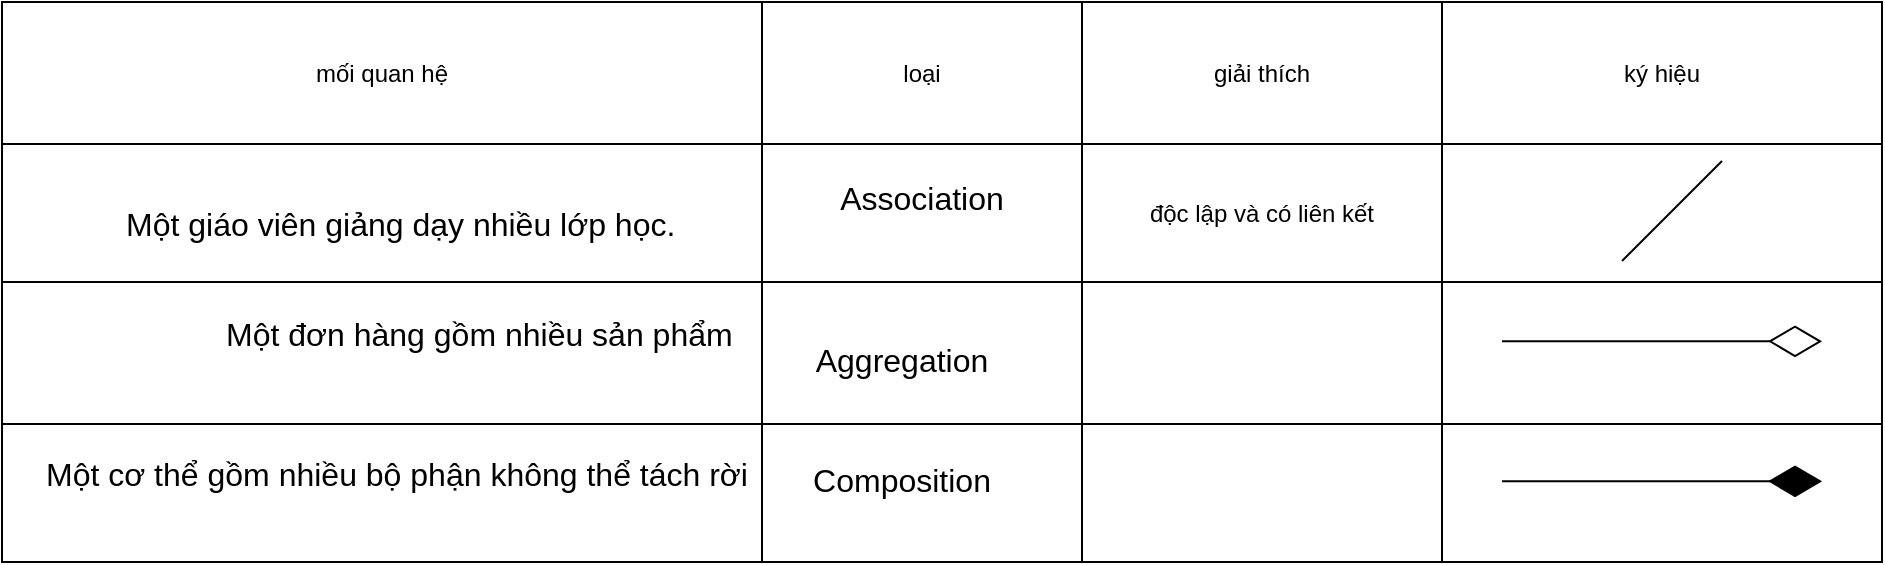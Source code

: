 <mxfile version="28.2.8">
  <diagram name="Page-1" id="ZtbLHoUJ_gUlz9USWYCr">
    <mxGraphModel dx="1383" dy="580" grid="1" gridSize="10" guides="1" tooltips="1" connect="1" arrows="1" fold="1" page="0" pageScale="1" pageWidth="850" pageHeight="1100" math="0" shadow="0">
      <root>
        <mxCell id="0" />
        <mxCell id="1" parent="0" />
        <mxCell id="vvb8C7ecbh0mGmgveVv0-15" value="" style="shape=table;startSize=0;container=1;collapsible=0;childLayout=tableLayout;" vertex="1" parent="1">
          <mxGeometry x="-140" y="290" width="940" height="280" as="geometry" />
        </mxCell>
        <mxCell id="vvb8C7ecbh0mGmgveVv0-16" value="" style="shape=tableRow;horizontal=0;startSize=0;swimlaneHead=0;swimlaneBody=0;strokeColor=inherit;top=0;left=0;bottom=0;right=0;collapsible=0;dropTarget=0;fillColor=none;points=[[0,0.5],[1,0.5]];portConstraint=eastwest;" vertex="1" parent="vvb8C7ecbh0mGmgveVv0-15">
          <mxGeometry width="940" height="71" as="geometry" />
        </mxCell>
        <mxCell id="vvb8C7ecbh0mGmgveVv0-17" value="mối quan hệ" style="shape=partialRectangle;html=1;whiteSpace=wrap;connectable=0;strokeColor=inherit;overflow=hidden;fillColor=none;top=0;left=0;bottom=0;right=0;pointerEvents=1;" vertex="1" parent="vvb8C7ecbh0mGmgveVv0-16">
          <mxGeometry width="380" height="71" as="geometry">
            <mxRectangle width="380" height="71" as="alternateBounds" />
          </mxGeometry>
        </mxCell>
        <mxCell id="vvb8C7ecbh0mGmgveVv0-18" value="loại" style="shape=partialRectangle;html=1;whiteSpace=wrap;connectable=0;strokeColor=inherit;overflow=hidden;fillColor=none;top=0;left=0;bottom=0;right=0;pointerEvents=1;" vertex="1" parent="vvb8C7ecbh0mGmgveVv0-16">
          <mxGeometry x="380" width="160" height="71" as="geometry">
            <mxRectangle width="160" height="71" as="alternateBounds" />
          </mxGeometry>
        </mxCell>
        <mxCell id="vvb8C7ecbh0mGmgveVv0-19" value="giải thích" style="shape=partialRectangle;html=1;whiteSpace=wrap;connectable=0;strokeColor=inherit;overflow=hidden;fillColor=none;top=0;left=0;bottom=0;right=0;pointerEvents=1;" vertex="1" parent="vvb8C7ecbh0mGmgveVv0-16">
          <mxGeometry x="540" width="180" height="71" as="geometry">
            <mxRectangle width="180" height="71" as="alternateBounds" />
          </mxGeometry>
        </mxCell>
        <mxCell id="vvb8C7ecbh0mGmgveVv0-20" value="ký hiệu" style="shape=partialRectangle;html=1;whiteSpace=wrap;connectable=0;strokeColor=inherit;overflow=hidden;fillColor=none;top=0;left=0;bottom=0;right=0;pointerEvents=1;" vertex="1" parent="vvb8C7ecbh0mGmgveVv0-16">
          <mxGeometry x="720" width="220" height="71" as="geometry">
            <mxRectangle width="220" height="71" as="alternateBounds" />
          </mxGeometry>
        </mxCell>
        <mxCell id="vvb8C7ecbh0mGmgveVv0-21" value="" style="shape=tableRow;horizontal=0;startSize=0;swimlaneHead=0;swimlaneBody=0;strokeColor=inherit;top=0;left=0;bottom=0;right=0;collapsible=0;dropTarget=0;fillColor=none;points=[[0,0.5],[1,0.5]];portConstraint=eastwest;" vertex="1" parent="vvb8C7ecbh0mGmgveVv0-15">
          <mxGeometry y="71" width="940" height="69" as="geometry" />
        </mxCell>
        <mxCell id="vvb8C7ecbh0mGmgveVv0-22" value="" style="shape=partialRectangle;html=1;whiteSpace=wrap;connectable=0;strokeColor=inherit;overflow=hidden;fillColor=none;top=0;left=0;bottom=0;right=0;pointerEvents=1;" vertex="1" parent="vvb8C7ecbh0mGmgveVv0-21">
          <mxGeometry width="380" height="69" as="geometry">
            <mxRectangle width="380" height="69" as="alternateBounds" />
          </mxGeometry>
        </mxCell>
        <mxCell id="vvb8C7ecbh0mGmgveVv0-23" value="" style="shape=partialRectangle;html=1;whiteSpace=wrap;connectable=0;strokeColor=inherit;overflow=hidden;fillColor=none;top=0;left=0;bottom=0;right=0;pointerEvents=1;" vertex="1" parent="vvb8C7ecbh0mGmgveVv0-21">
          <mxGeometry x="380" width="160" height="69" as="geometry">
            <mxRectangle width="160" height="69" as="alternateBounds" />
          </mxGeometry>
        </mxCell>
        <mxCell id="vvb8C7ecbh0mGmgveVv0-24" value="độc lập và có liên kết" style="shape=partialRectangle;html=1;whiteSpace=wrap;connectable=0;strokeColor=inherit;overflow=hidden;fillColor=none;top=0;left=0;bottom=0;right=0;pointerEvents=1;" vertex="1" parent="vvb8C7ecbh0mGmgveVv0-21">
          <mxGeometry x="540" width="180" height="69" as="geometry">
            <mxRectangle width="180" height="69" as="alternateBounds" />
          </mxGeometry>
        </mxCell>
        <mxCell id="vvb8C7ecbh0mGmgveVv0-25" value="" style="shape=partialRectangle;html=1;whiteSpace=wrap;connectable=0;strokeColor=inherit;overflow=hidden;fillColor=none;top=0;left=0;bottom=0;right=0;pointerEvents=1;" vertex="1" parent="vvb8C7ecbh0mGmgveVv0-21">
          <mxGeometry x="720" width="220" height="69" as="geometry">
            <mxRectangle width="220" height="69" as="alternateBounds" />
          </mxGeometry>
        </mxCell>
        <mxCell id="vvb8C7ecbh0mGmgveVv0-26" value="" style="shape=tableRow;horizontal=0;startSize=0;swimlaneHead=0;swimlaneBody=0;strokeColor=inherit;top=0;left=0;bottom=0;right=0;collapsible=0;dropTarget=0;fillColor=none;points=[[0,0.5],[1,0.5]];portConstraint=eastwest;" vertex="1" parent="vvb8C7ecbh0mGmgveVv0-15">
          <mxGeometry y="140" width="940" height="71" as="geometry" />
        </mxCell>
        <mxCell id="vvb8C7ecbh0mGmgveVv0-27" value="" style="shape=partialRectangle;html=1;whiteSpace=wrap;connectable=0;strokeColor=inherit;overflow=hidden;fillColor=none;top=0;left=0;bottom=0;right=0;pointerEvents=1;" vertex="1" parent="vvb8C7ecbh0mGmgveVv0-26">
          <mxGeometry width="380" height="71" as="geometry">
            <mxRectangle width="380" height="71" as="alternateBounds" />
          </mxGeometry>
        </mxCell>
        <mxCell id="vvb8C7ecbh0mGmgveVv0-28" value="" style="shape=partialRectangle;html=1;whiteSpace=wrap;connectable=0;strokeColor=inherit;overflow=hidden;fillColor=none;top=0;left=0;bottom=0;right=0;pointerEvents=1;" vertex="1" parent="vvb8C7ecbh0mGmgveVv0-26">
          <mxGeometry x="380" width="160" height="71" as="geometry">
            <mxRectangle width="160" height="71" as="alternateBounds" />
          </mxGeometry>
        </mxCell>
        <mxCell id="vvb8C7ecbh0mGmgveVv0-29" value="" style="shape=partialRectangle;html=1;whiteSpace=wrap;connectable=0;strokeColor=inherit;overflow=hidden;fillColor=none;top=0;left=0;bottom=0;right=0;pointerEvents=1;" vertex="1" parent="vvb8C7ecbh0mGmgveVv0-26">
          <mxGeometry x="540" width="180" height="71" as="geometry">
            <mxRectangle width="180" height="71" as="alternateBounds" />
          </mxGeometry>
        </mxCell>
        <mxCell id="vvb8C7ecbh0mGmgveVv0-30" value="" style="shape=partialRectangle;html=1;whiteSpace=wrap;connectable=0;strokeColor=inherit;overflow=hidden;fillColor=none;top=0;left=0;bottom=0;right=0;pointerEvents=1;" vertex="1" parent="vvb8C7ecbh0mGmgveVv0-26">
          <mxGeometry x="720" width="220" height="71" as="geometry">
            <mxRectangle width="220" height="71" as="alternateBounds" />
          </mxGeometry>
        </mxCell>
        <mxCell id="vvb8C7ecbh0mGmgveVv0-31" value="" style="shape=tableRow;horizontal=0;startSize=0;swimlaneHead=0;swimlaneBody=0;strokeColor=inherit;top=0;left=0;bottom=0;right=0;collapsible=0;dropTarget=0;fillColor=none;points=[[0,0.5],[1,0.5]];portConstraint=eastwest;" vertex="1" parent="vvb8C7ecbh0mGmgveVv0-15">
          <mxGeometry y="211" width="940" height="69" as="geometry" />
        </mxCell>
        <mxCell id="vvb8C7ecbh0mGmgveVv0-32" value="" style="shape=partialRectangle;html=1;whiteSpace=wrap;connectable=0;strokeColor=inherit;overflow=hidden;fillColor=none;top=0;left=0;bottom=0;right=0;pointerEvents=1;" vertex="1" parent="vvb8C7ecbh0mGmgveVv0-31">
          <mxGeometry width="380" height="69" as="geometry">
            <mxRectangle width="380" height="69" as="alternateBounds" />
          </mxGeometry>
        </mxCell>
        <mxCell id="vvb8C7ecbh0mGmgveVv0-33" value="" style="shape=partialRectangle;html=1;whiteSpace=wrap;connectable=0;strokeColor=inherit;overflow=hidden;fillColor=none;top=0;left=0;bottom=0;right=0;pointerEvents=1;" vertex="1" parent="vvb8C7ecbh0mGmgveVv0-31">
          <mxGeometry x="380" width="160" height="69" as="geometry">
            <mxRectangle width="160" height="69" as="alternateBounds" />
          </mxGeometry>
        </mxCell>
        <mxCell id="vvb8C7ecbh0mGmgveVv0-34" value="" style="shape=partialRectangle;html=1;whiteSpace=wrap;connectable=0;strokeColor=inherit;overflow=hidden;fillColor=none;top=0;left=0;bottom=0;right=0;pointerEvents=1;" vertex="1" parent="vvb8C7ecbh0mGmgveVv0-31">
          <mxGeometry x="540" width="180" height="69" as="geometry">
            <mxRectangle width="180" height="69" as="alternateBounds" />
          </mxGeometry>
        </mxCell>
        <mxCell id="vvb8C7ecbh0mGmgveVv0-35" value="" style="shape=partialRectangle;html=1;whiteSpace=wrap;connectable=0;strokeColor=inherit;overflow=hidden;fillColor=none;top=0;left=0;bottom=0;right=0;pointerEvents=1;" vertex="1" parent="vvb8C7ecbh0mGmgveVv0-31">
          <mxGeometry x="720" width="220" height="69" as="geometry">
            <mxRectangle width="220" height="69" as="alternateBounds" />
          </mxGeometry>
        </mxCell>
        <mxCell id="vvb8C7ecbh0mGmgveVv0-36" value="&lt;span style=&quot;color: rgb(0, 0, 0); font-family: Arial, sans-serif; font-size: 16px; font-style: normal; font-variant-ligatures: normal; font-variant-caps: normal; font-weight: 400; letter-spacing: normal; orphans: 2; text-align: start; text-indent: 0px; text-transform: none; widows: 2; word-spacing: 0px; -webkit-text-stroke-width: 0px; white-space: pre-wrap; background-color: rgb(255, 255, 255); text-decoration-thickness: initial; text-decoration-style: initial; text-decoration-color: initial; display: inline !important; float: none;&quot;&gt;Một đơn hàng gồm nhiều sản phẩm&lt;/span&gt;" style="text;whiteSpace=wrap;html=1;" vertex="1" parent="1">
          <mxGeometry x="-30" y="440" width="290" height="40" as="geometry" />
        </mxCell>
        <mxCell id="vvb8C7ecbh0mGmgveVv0-37" value="&lt;span style=&quot;color: rgb(0, 0, 0); font-family: Arial, sans-serif; font-size: 16px; font-style: normal; font-variant-ligatures: normal; font-variant-caps: normal; font-weight: 400; letter-spacing: normal; orphans: 2; text-align: start; text-indent: 0px; text-transform: none; widows: 2; word-spacing: 0px; -webkit-text-stroke-width: 0px; white-space: pre-wrap; background-color: rgb(255, 255, 255); text-decoration-thickness: initial; text-decoration-style: initial; text-decoration-color: initial; display: inline !important; float: none;&quot;&gt;Một cơ thể gồm nhiều bộ phận không thể tách rời&lt;/span&gt;" style="text;whiteSpace=wrap;html=1;" vertex="1" parent="1">
          <mxGeometry x="-120" y="510" width="380" height="40" as="geometry" />
        </mxCell>
        <mxCell id="vvb8C7ecbh0mGmgveVv0-39" value="&#xa;&lt;span style=&quot;color: rgb(0, 0, 0); font-family: Arial, sans-serif; font-size: 16px; font-style: normal; font-variant-ligatures: normal; font-variant-caps: normal; font-weight: 400; letter-spacing: normal; orphans: 2; text-align: start; text-indent: 0px; text-transform: none; widows: 2; word-spacing: 0px; -webkit-text-stroke-width: 0px; white-space: pre-wrap; background-color: rgb(255, 255, 255); text-decoration-thickness: initial; text-decoration-style: initial; text-decoration-color: initial; display: inline !important; float: none;&quot;&gt;Aggregation&lt;/span&gt;&#xa;&#xa;" style="shape=partialRectangle;html=1;whiteSpace=wrap;connectable=0;strokeColor=inherit;overflow=hidden;fillColor=none;top=0;left=0;bottom=0;right=0;pointerEvents=1;" vertex="1" parent="1">
          <mxGeometry x="240" y="441" width="140" height="69" as="geometry">
            <mxRectangle width="140" height="69" as="alternateBounds" />
          </mxGeometry>
        </mxCell>
        <mxCell id="vvb8C7ecbh0mGmgveVv0-40" value="&#xa;&lt;span style=&quot;color: rgb(0, 0, 0); font-family: Arial, sans-serif; font-size: 16px; font-style: normal; font-variant-ligatures: normal; font-variant-caps: normal; font-weight: 400; letter-spacing: normal; orphans: 2; text-align: start; text-indent: 0px; text-transform: none; widows: 2; word-spacing: 0px; -webkit-text-stroke-width: 0px; white-space: pre-wrap; background-color: rgb(255, 255, 255); text-decoration-thickness: initial; text-decoration-style: initial; text-decoration-color: initial; display: inline !important; float: none;&quot;&gt;Association&lt;/span&gt;&#xa;&#xa;" style="shape=partialRectangle;html=1;whiteSpace=wrap;connectable=0;strokeColor=inherit;overflow=hidden;fillColor=none;top=0;left=0;bottom=0;right=0;pointerEvents=1;" vertex="1" parent="1">
          <mxGeometry x="250" y="360" width="140" height="69" as="geometry">
            <mxRectangle width="140" height="69" as="alternateBounds" />
          </mxGeometry>
        </mxCell>
        <mxCell id="vvb8C7ecbh0mGmgveVv0-41" value="&#xa;&lt;span style=&quot;color: rgb(0, 0, 0); font-family: Arial, sans-serif; font-size: 16px; font-style: normal; font-variant-ligatures: normal; font-variant-caps: normal; font-weight: 400; letter-spacing: normal; orphans: 2; text-align: start; text-indent: 0px; text-transform: none; widows: 2; word-spacing: 0px; -webkit-text-stroke-width: 0px; white-space: pre-wrap; background-color: rgb(255, 255, 255); text-decoration-thickness: initial; text-decoration-style: initial; text-decoration-color: initial; display: inline !important; float: none;&quot;&gt;Composition&lt;/span&gt;&#xa;&#xa;" style="shape=partialRectangle;html=1;whiteSpace=wrap;connectable=0;strokeColor=inherit;overflow=hidden;fillColor=none;top=0;left=0;bottom=0;right=0;pointerEvents=1;" vertex="1" parent="1">
          <mxGeometry x="240" y="501" width="140" height="69" as="geometry">
            <mxRectangle width="140" height="69" as="alternateBounds" />
          </mxGeometry>
        </mxCell>
        <mxCell id="vvb8C7ecbh0mGmgveVv0-43" value="&lt;span style=&quot;color: rgb(0, 0, 0); font-family: Arial, sans-serif; font-size: 16px; font-style: normal; font-variant-ligatures: normal; font-variant-caps: normal; font-weight: 400; letter-spacing: normal; orphans: 2; text-align: start; text-indent: 0px; text-transform: none; widows: 2; word-spacing: 0px; -webkit-text-stroke-width: 0px; white-space: pre-wrap; background-color: rgb(255, 255, 255); text-decoration-thickness: initial; text-decoration-style: initial; text-decoration-color: initial; display: inline !important; float: none;&quot;&gt;Một giáo viên giảng dạy nhiều lớp học.&lt;/span&gt;" style="text;whiteSpace=wrap;html=1;" vertex="1" parent="1">
          <mxGeometry x="-80" y="384.5" width="310" height="40" as="geometry" />
        </mxCell>
        <mxCell id="vvb8C7ecbh0mGmgveVv0-44" value="" style="endArrow=none;html=1;rounded=0;" edge="1" parent="1">
          <mxGeometry width="50" height="50" relative="1" as="geometry">
            <mxPoint x="670" y="419.5" as="sourcePoint" />
            <mxPoint x="720" y="369.5" as="targetPoint" />
          </mxGeometry>
        </mxCell>
        <mxCell id="vvb8C7ecbh0mGmgveVv0-45" value="" style="endArrow=diamondThin;endFill=0;endSize=24;html=1;rounded=0;" edge="1" parent="1">
          <mxGeometry width="160" relative="1" as="geometry">
            <mxPoint x="610" y="459.66" as="sourcePoint" />
            <mxPoint x="770" y="459.66" as="targetPoint" />
          </mxGeometry>
        </mxCell>
        <mxCell id="vvb8C7ecbh0mGmgveVv0-46" value="" style="endArrow=diamondThin;endFill=1;endSize=24;html=1;rounded=0;" edge="1" parent="1">
          <mxGeometry width="160" relative="1" as="geometry">
            <mxPoint x="610" y="529.66" as="sourcePoint" />
            <mxPoint x="770" y="529.66" as="targetPoint" />
          </mxGeometry>
        </mxCell>
      </root>
    </mxGraphModel>
  </diagram>
</mxfile>
